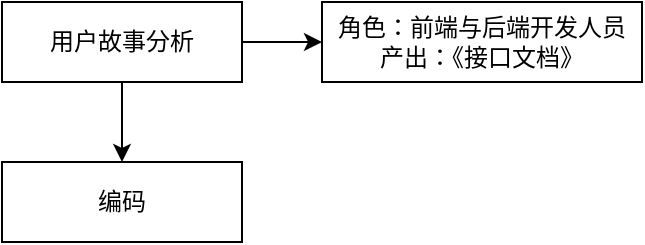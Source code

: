 <mxfile version="20.6.2" type="device"><diagram id="C5RBs43oDa-KdzZeNtuy" name="Page-1"><mxGraphModel dx="1264" dy="604" grid="1" gridSize="10" guides="1" tooltips="1" connect="1" arrows="1" fold="1" page="1" pageScale="1" pageWidth="827" pageHeight="1169" math="0" shadow="0"><root><mxCell id="WIyWlLk6GJQsqaUBKTNV-0"/><mxCell id="WIyWlLk6GJQsqaUBKTNV-1" parent="WIyWlLk6GJQsqaUBKTNV-0"/><mxCell id="7qieVYSv9ap1l_Odf42b-2" value="" style="edgeStyle=orthogonalEdgeStyle;rounded=0;orthogonalLoop=1;jettySize=auto;html=1;" edge="1" parent="WIyWlLk6GJQsqaUBKTNV-1" source="7qieVYSv9ap1l_Odf42b-0" target="7qieVYSv9ap1l_Odf42b-1"><mxGeometry relative="1" as="geometry"/></mxCell><mxCell id="7qieVYSv9ap1l_Odf42b-4" value="" style="edgeStyle=orthogonalEdgeStyle;rounded=0;orthogonalLoop=1;jettySize=auto;html=1;" edge="1" parent="WIyWlLk6GJQsqaUBKTNV-1" source="7qieVYSv9ap1l_Odf42b-0" target="7qieVYSv9ap1l_Odf42b-3"><mxGeometry relative="1" as="geometry"/></mxCell><mxCell id="7qieVYSv9ap1l_Odf42b-0" value="用户故事分析" style="rounded=0;whiteSpace=wrap;html=1;" vertex="1" parent="WIyWlLk6GJQsqaUBKTNV-1"><mxGeometry x="320" y="240" width="120" height="40" as="geometry"/></mxCell><mxCell id="7qieVYSv9ap1l_Odf42b-1" value="编码" style="rounded=0;whiteSpace=wrap;html=1;" vertex="1" parent="WIyWlLk6GJQsqaUBKTNV-1"><mxGeometry x="320" y="320" width="120" height="40" as="geometry"/></mxCell><mxCell id="7qieVYSv9ap1l_Odf42b-3" value="角色：前端与后端开发人员&lt;br&gt;产出：《接口文档》" style="rounded=0;whiteSpace=wrap;html=1;" vertex="1" parent="WIyWlLk6GJQsqaUBKTNV-1"><mxGeometry x="480" y="240" width="160" height="40" as="geometry"/></mxCell></root></mxGraphModel></diagram></mxfile>